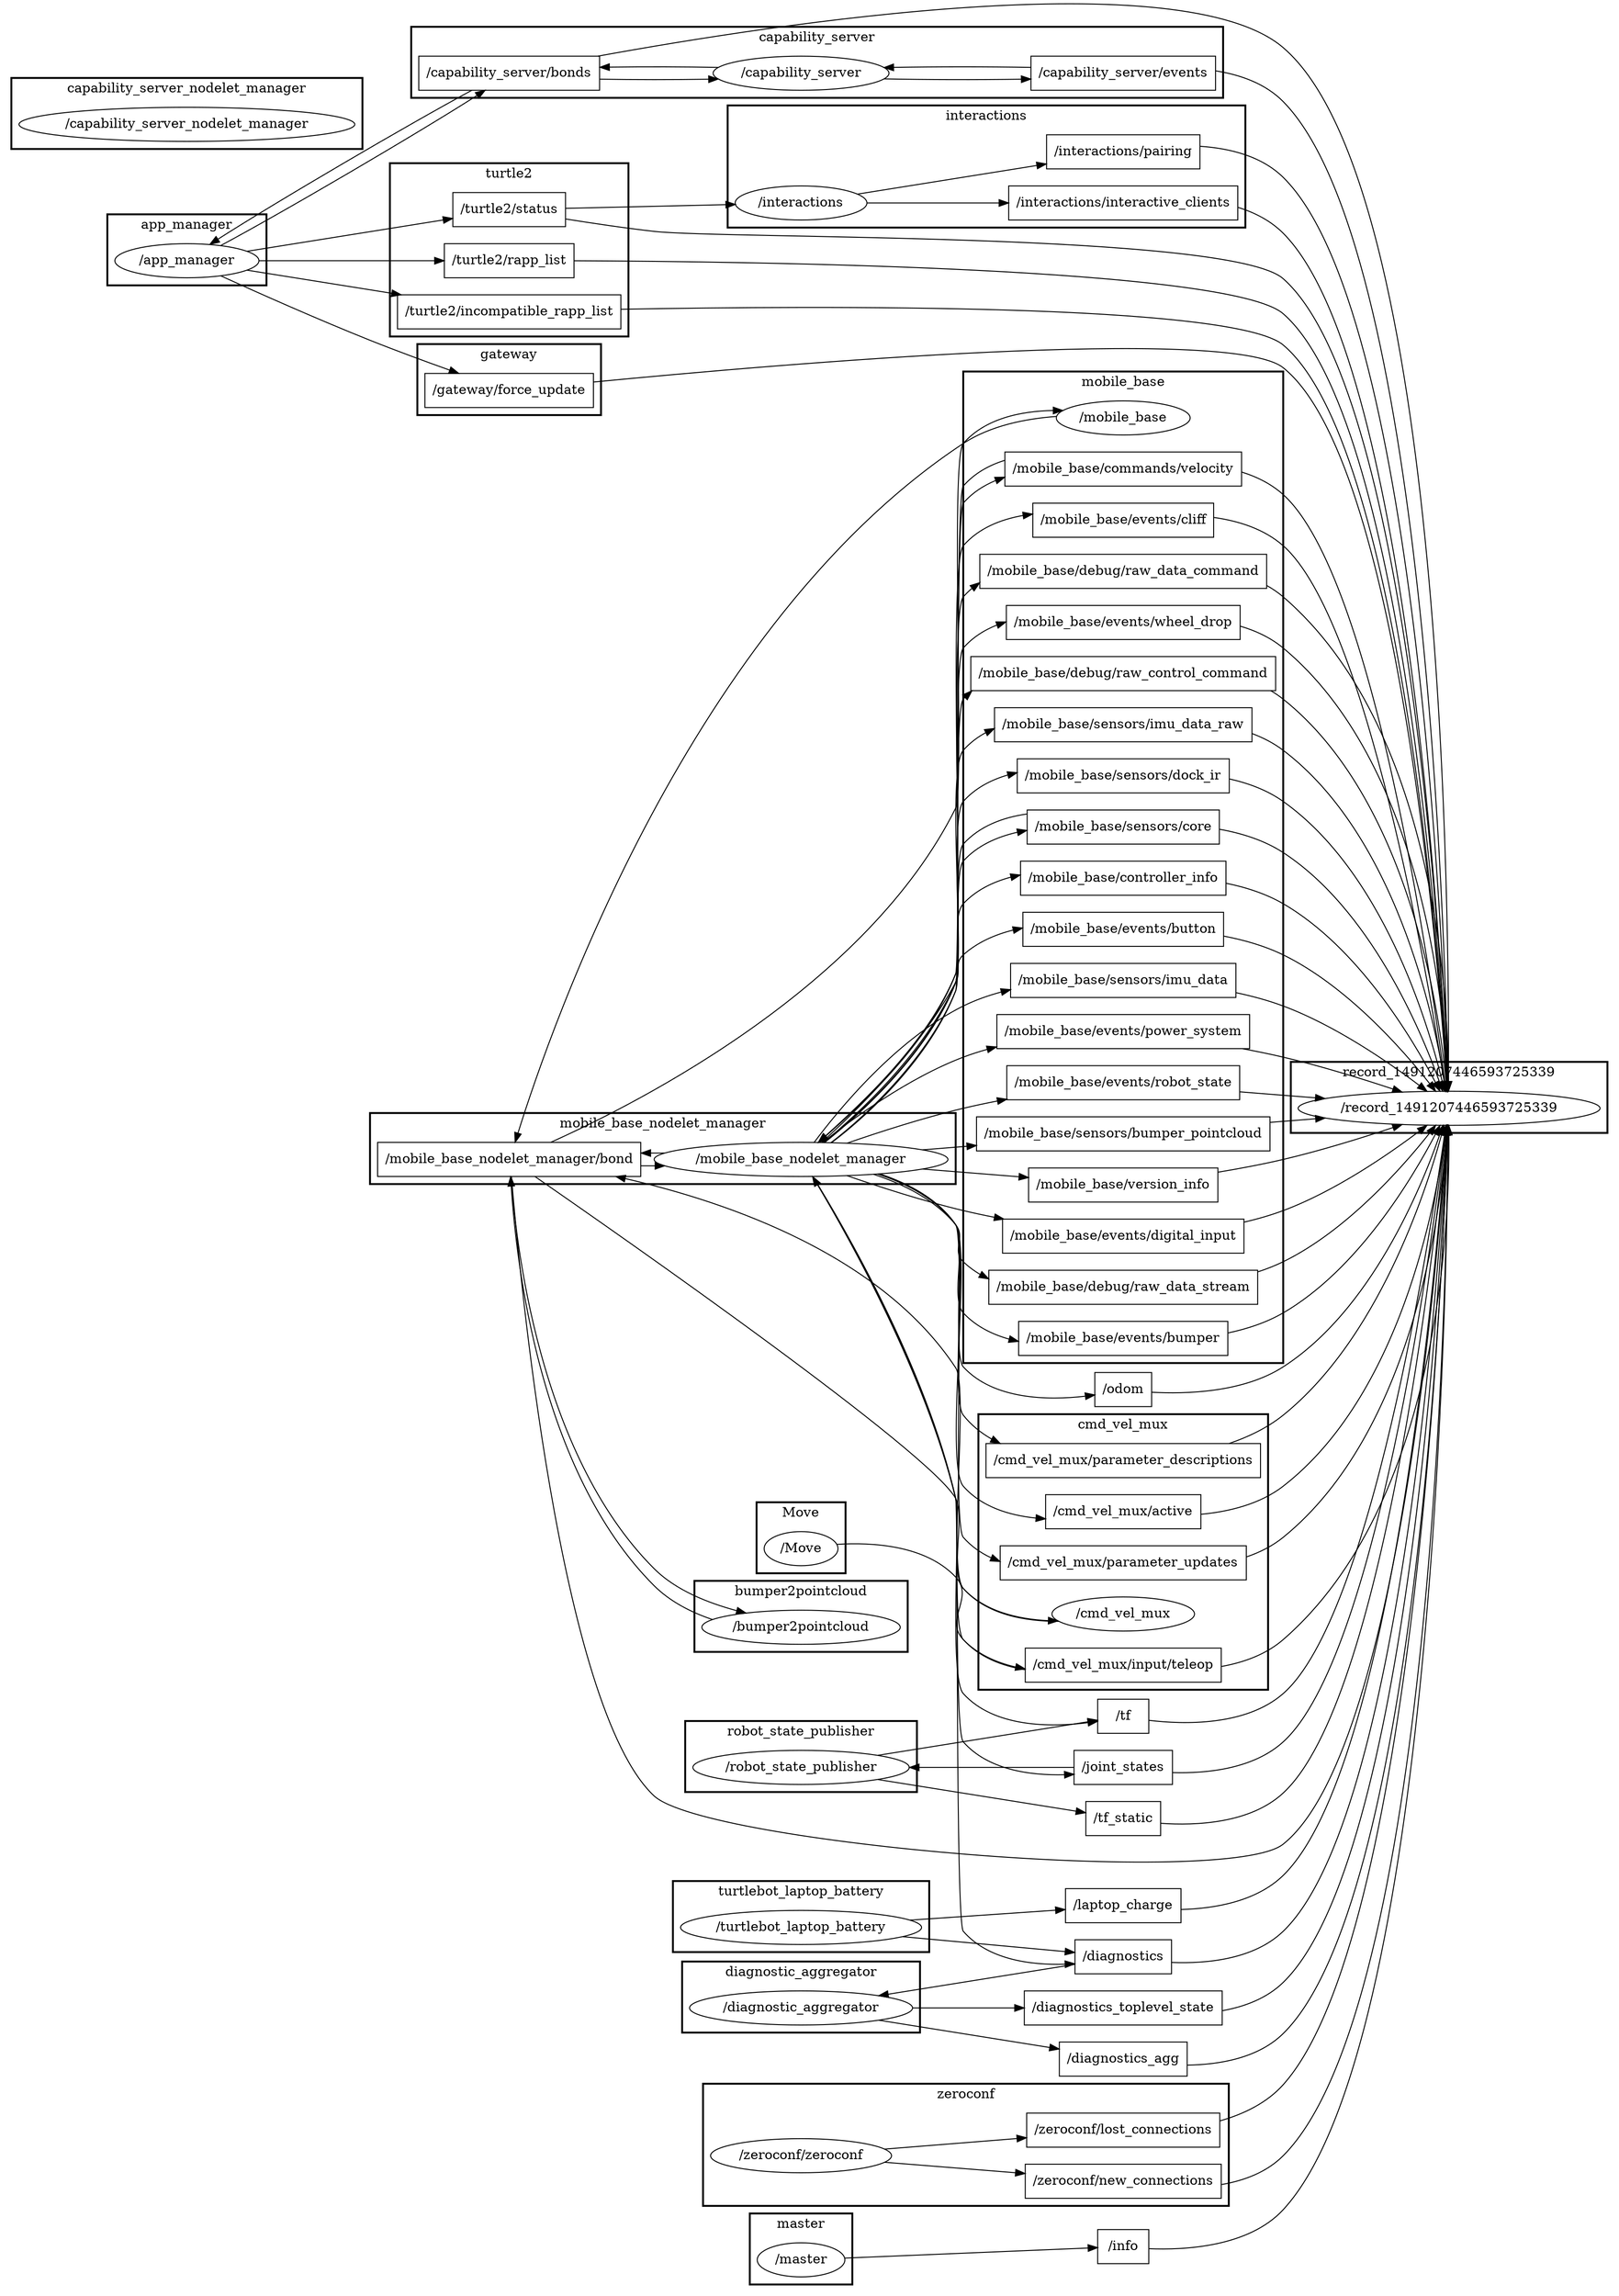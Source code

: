 digraph graphname {
	graph [bb="0,0,1372,2448.7",
		compound=True,
		rank=same,
		rankdir=LR,
		ranksep=0.2
	];
	node [label="\N"];
	subgraph cluster_mobile_base {
		graph [bb="818,873,1092,1920",
			compound=True,
			label=mobile_base,
			lheight=0.21,
			lp="955,1908.5",
			lwidth=0.97,
			rank=same,
			rankdir=LR,
			ranksep=0.2,
			style=bold
		];
		t__mobile_base_controller_info		 [URL=topic_3A_mobile_base_controller_info,
			height=0.5,
			label="/mobile_base/controller_info",
			pos="955,1817",
			shape=box,
			width=2.4167];
		t__mobile_base_events_button		 [URL=topic_3A_mobile_base_events_button,
			height=0.5,
			label="/mobile_base/events/button",
			pos="955,1763",
			shape=box,
			width=2.3056];
		t__mobile_base_sensors_imu_data		 [URL=topic_3A_mobile_base_sensors_imu_data,
			height=0.5,
			label="/mobile_base/sensors/imu_data",
			pos="955,1709",
			shape=box,
			width=2.6111];
		t__mobile_base_events_power_system		 [URL=topic_3A_mobile_base_events_power_system,
			height=0.5,
			label="/mobile_base/events/power_system",
			pos="955,1655",
			shape=box,
			width=2.9167];
		t__mobile_base_events_robot_state		 [URL=topic_3A_mobile_base_events_robot_state,
			height=0.5,
			label="/mobile_base/events/robot_state",
			pos="955,1601",
			shape=box,
			width=2.6528];
		t__mobile_base_sensors_bumper_pointcloud		 [URL=topic_3A_mobile_base_sensors_bumper_pointcloud,
			height=0.5,
			label="/mobile_base/sensors/bumper_pointcloud",
			pos="955,1547",
			shape=box,
			width=3.375];
		t__mobile_base_version_info		 [URL=topic_3A_mobile_base_version_info,
			height=0.5,
			label="/mobile_base/version_info",
			pos="955,1493",
			shape=box,
			width=2.2361];
		t__mobile_base_events_digital_input		 [URL=topic_3A_mobile_base_events_digital_input,
			height=0.5,
			label="/mobile_base/events/digital_input",
			pos="955,1439",
			shape=box,
			width=2.7778];
		t__mobile_base_debug_raw_data_stream		 [URL=topic_3A_mobile_base_debug_raw_data_stream,
			height=0.5,
			label="/mobile_base/debug/raw_data_stream",
			pos="955,1385",
			shape=box,
			width=3.0972];
		t__mobile_base_events_bumper		 [URL=topic_3A_mobile_base_events_bumper,
			height=0.5,
			label="/mobile_base/events/bumper",
			pos="955,1331",
			shape=box,
			width=2.4028];
		t__mobile_base_commands_velocity		 [URL=topic_3A_mobile_base_commands_velocity,
			height=0.5,
			label="/mobile_base/commands/velocity",
			pos="955,1277",
			shape=box,
			width=2.7778];
		t__mobile_base_events_cliff		 [URL=topic_3A_mobile_base_events_cliff,
			height=0.5,
			label="/mobile_base/events/cliff",
			pos="955,1223",
			shape=box,
			width=2.1389];
		t__mobile_base_debug_raw_data_command		 [URL=topic_3A_mobile_base_debug_raw_data_command,
			height=0.5,
			label="/mobile_base/debug/raw_data_command",
			pos="955,1169",
			shape=box,
			width=3.3472];
		t__mobile_base_events_wheel_drop		 [URL=topic_3A_mobile_base_events_wheel_drop,
			height=0.5,
			label="/mobile_base/events/wheel_drop",
			pos="955,1115",
			shape=box,
			width=2.7083];
		t__mobile_base_debug_raw_control_command		 [URL=topic_3A_mobile_base_debug_raw_control_command,
			height=0.5,
			label="/mobile_base/debug/raw_control_command",
			pos="955,1061",
			shape=box,
			width=3.5694];
		t__mobile_base_sensors_imu_data_raw		 [URL=topic_3A_mobile_base_sensors_imu_data_raw,
			height=0.5,
			label="/mobile_base/sensors/imu_data_raw",
			pos="955,1007",
			shape=box,
			width=2.9861];
		t__mobile_base_sensors_dock_ir		 [URL=topic_3A_mobile_base_sensors_dock_ir,
			height=0.5,
			label="/mobile_base/sensors/dock_ir",
			pos="955,953",
			shape=box,
			width=2.4722];
		t__mobile_base_sensors_core		 [URL=topic_3A_mobile_base_sensors_core,
			height=0.5,
			label="/mobile_base/sensors/core",
			pos="955,899",
			shape=box,
			width=2.2222];
		n__mobile_base		 [URL=_mobile_base,
			height=0.5,
			label="/mobile_base",
			pos="955,1871",
			shape=ellipse,
			width=1.6068];
	}
	subgraph cluster_interactions {
		graph [bb="616,2028,1056,2157",
			compound=True,
			label=interactions,
			lheight=0.21,
			lp="836,2145.5",
			lwidth=0.89,
			rank=same,
			rankdir=LR,
			ranksep=0.2,
			style=bold
		];
		t__interactions_interactive_clients		 [URL=topic_3A_interactions_interactive_clients,
			height=0.5,
			label="/interactions/interactive_clients",
			pos="955,2054",
			shape=box,
			width=2.5833];
		t__interactions_pairing		 [URL=topic_3A_interactions_pairing,
			height=0.5,
			label="/interactions/pairing",
			pos="955,2108",
			shape=box,
			width=1.7361];
		n__interactions		 [URL=_interactions,
			height=0.5,
			label="/interactions",
			pos="678,2107",
			shape=ellipse,
			width=1.4985];
		n__interactions -> t__interactions_interactive_clients		 [penwidth=1,
			pos="e,861.85,2071.8 725.03,2098.1 759.57,2091.5 808.21,2082.1 851.77,2073.7"];
		n__interactions -> t__interactions_pairing		 [penwidth=1,
			pos="e,892.5,2107.8 732.02,2107.2 774.77,2107.3 835.31,2107.6 882.37,2107.7"];
	}
	subgraph cluster_turtle2 {
		graph [bb="328,2081,530,2264",
			compound=True,
			label=turtle2,
			lheight=0.21,
			lp="429,2252.5",
			lwidth=0.50,
			rank=same,
			rankdir=LR,
			ranksep=0.2,
			style=bold
		];
		t__turtle2_incompatible_rapp_list		 [URL=topic_3A_turtle2_incompatible_rapp_list,
			height=0.5,
			label="/turtle2/incompatible_rapp_list",
			pos="429,2161",
			shape=box,
			width=2.5694];
		t__turtle2_status		 [URL=topic_3A_turtle2_status,
			height=0.5,
			label="/turtle2/status",
			pos="429,2107",
			shape=box,
			width=1.25];
		t__turtle2_rapp_list		 [URL=topic_3A_turtle2_rapp_list,
			height=0.5,
			label="/turtle2/rapp_list",
			pos="429,2215",
			shape=box,
			width=1.4861];
	}
	subgraph cluster_capability_server {
		graph [bb="346,2272,1039,2347",
			compound=True,
			label=capability_server,
			lheight=0.21,
			lp="692.5,2335.5",
			lwidth=1.31,
			rank=same,
			rankdir=LR,
			ranksep=0.2,
			style=bold
		];
		t__capability_server_bonds		 [URL=topic_3A_capability_server_bonds,
			height=0.5,
			label="/capability_server/bonds",
			pos="429,2298",
			shape=box,
			width=2.0694];
		n__capability_server		 [URL=_capability_server,
			height=0.5,
			label="/capability_server",
			pos="678,2298",
			shape=ellipse,
			width=2.0401];
		t__capability_server_bonds -> n__capability_server		 [penwidth=1,
			pos="e,608.67,2291.9 503.77,2291.8 533.66,2291.1 568.21,2291.1 598.55,2291.7"];
		t__capability_server_events		 [URL=topic_3A_capability_server_events,
			height=0.5,
			label="/capability_server/events",
			pos="955,2298",
			shape=box,
			width=2.1111];
		t__capability_server_events -> n__capability_server		 [penwidth=1,
			pos="e,747.68,2303.9 878.95,2304.1 841.34,2304.9 795.82,2305 757.71,2304.2"];
		n__capability_server -> t__capability_server_bonds		 [penwidth=1,
			pos="e,503.77,2304.2 608.67,2304.1 579.39,2304.8 544.9,2304.9 514.07,2304.4"];
		n__capability_server -> t__capability_server_events		 [penwidth=1,
			pos="e,878.95,2291.9 747.68,2292.1 784.34,2291.1 829.79,2291 868.69,2291.7"];
	}
	subgraph cluster_mobile_base_nodelet_manager {
		graph [bb="310,1071,810,1146",
			compound=True,
			label=mobile_base_nodelet_manager,
			lheight=0.21,
			lp="560,1134.5",
			lwidth=2.36,
			rank=same,
			rankdir=LR,
			ranksep=0.2,
			style=bold
		];
		t__mobile_base_nodelet_manager_bond		 [URL=topic_3A_mobile_base_nodelet_manager_bond,
			height=0.5,
			label="/mobile_base_nodelet_manager/bond",
			pos="429,1097",
			shape=box,
			width=3.0694];
		n__mobile_base_nodelet_manager		 [URL=_mobile_base_nodelet_manager,
			height=0.5,
			label="/mobile_base_nodelet_manager",
			pos="678,1097",
			shape=ellipse,
			width=3.4303];
		t__mobile_base_nodelet_manager_bond -> n__mobile_base_nodelet_manager		 [penwidth=1,
			pos="e,563.45,1090.3 539.78,1090.3 544.2,1090.3 548.64,1090.3 553.09,1090.3"];
		n__mobile_base_nodelet_manager -> t__mobile_base_nodelet_manager_bond		 [penwidth=1,
			pos="e,539.78,1103.7 563.45,1103.7 559.02,1103.7 554.57,1103.8 550.12,1103.7"];
	}
	subgraph cluster_cmd_vel_mux {
		graph [bb="832,474,1078,765",
			compound=True,
			label=cmd_vel_mux,
			lheight=0.21,
			lp="955,753.5",
			lwidth=1.10,
			rank=same,
			rankdir=LR,
			ranksep=0.2,
			style=bold
		];
		t__cmd_vel_mux_input_teleop		 [URL=topic_3A_cmd_vel_mux_input_teleop,
			height=0.5,
			label="/cmd_vel_mux/input/teleop",
			pos="955,554",
			shape=box,
			width=2.3194];
		t__cmd_vel_mux_parameter_descriptions		 [URL=topic_3A_cmd_vel_mux_parameter_descriptions,
			height=0.5,
			label="/cmd_vel_mux/parameter_descriptions",
			pos="955,662",
			shape=box,
			width=3.1944];
		t__cmd_vel_mux_active		 [URL=topic_3A_cmd_vel_mux_active,
			height=0.5,
			label="/cmd_vel_mux/active",
			pos="955,608",
			shape=box,
			width=1.875];
		t__cmd_vel_mux_parameter_updates		 [URL=topic_3A_cmd_vel_mux_parameter_updates,
			height=0.5,
			label="/cmd_vel_mux/parameter_updates",
			pos="955,716",
			shape=box,
			width=2.8611];
		n__cmd_vel_mux		 [URL=_cmd_vel_mux,
			height=0.5,
			label="/cmd_vel_mux",
			pos="955,500",
			shape=ellipse,
			width=1.7873];
	}
	subgraph cluster_zeroconf {
		graph [bb="592,91,1046,220",
			compound=True,
			label=zeroconf,
			lheight=0.21,
			lp="819,208.5",
			lwidth=0.67,
			rank=same,
			rankdir=LR,
			ranksep=0.2,
			style=bold
		];
		t__zeroconf_new_connections		 [URL=topic_3A_zeroconf_new_connections,
			height=0.5,
			label="/zeroconf/new_connections",
			pos="955,117",
			shape=box,
			width=2.2917];
		t__zeroconf_lost_connections		 [URL=topic_3A_zeroconf_lost_connections,
			height=0.5,
			label="/zeroconf/lost_connections",
			pos="955,171",
			shape=box,
			width=2.25];
		n__zeroconf_zeroconf		 [URL=_zeroconf_zeroconf,
			height=0.5,
			label="/zeroconf/zeroconf",
			pos="678,144",
			shape=ellipse,
			width=2.1484];
		n__zeroconf_zeroconf -> t__zeroconf_new_connections		 [penwidth=1,
			pos="e,872.01,125.05 749.46,137.08 783.65,133.73 825.15,129.65 861.81,126.05"];
		n__zeroconf_zeroconf -> t__zeroconf_lost_connections		 [penwidth=1,
			pos="e,874,163.15 749.46,150.92 784.23,154.33 826.56,158.49 863.68,162.13"];
	}
	subgraph cluster_gateway {
		graph [bb="351,2355,507,2430",
			compound=True,
			label=gateway,
			lheight=0.21,
			lp="429,2418.5",
			lwidth=0.64,
			rank=same,
			rankdir=LR,
			ranksep=0.2,
			style=bold
		];
		t__gateway_force_update		 [URL=topic_3A_gateway_force_update,
			height=0.5,
			label="/gateway/force_update",
			pos="429,2381",
			shape=box,
			width=1.9444];
	}
	subgraph cluster_diagnostic_aggregator {
		graph [bb="579,1920,777,1995",
			compound=True,
			label=diagnostic_aggregator,
			lheight=0.21,
			lp="678,1983.5",
			lwidth=1.68,
			rank=same,
			rankdir=LR,
			ranksep=0.2,
			style=bold
		];
		n__diagnostic_aggregator		 [URL=_diagnostic_aggregator,
			height=0.5,
			label="/diagnostic_aggregator",
			pos="678,1946",
			shape=ellipse,
			width=2.5276];
	}
	subgraph cluster_robot_state_publisher {
		graph [bb="581,312,775,387",
			compound=True,
			label=robot_state_publisher,
			lheight=0.21,
			lp="678,375.5",
			lwidth=1.64,
			rank=same,
			rankdir=LR,
			ranksep=0.2,
			style=bold
		];
		n__robot_state_publisher		 [URL=_robot_state_publisher,
			height=0.5,
			label="/robot_state_publisher",
			pos="678,338",
			shape=ellipse,
			width=2.4734];
	}
	subgraph cluster_capability_server_nodelet_manager {
		graph [bb="8,2313,302,2388",
			compound=True,
			label=capability_server_nodelet_manager,
			lheight=0.21,
			lp="155,2376.5",
			lwidth=2.69,
			rank=same,
			rankdir=LR,
			ranksep=0.2,
			style=bold
		];
		n__capability_server_nodelet_manager		 [URL=_capability_server_nodelet_manager,
			height=0.5,
			label="/capability_server_nodelet_manager",
			pos="155,2339",
			shape=ellipse,
			width=3.8635];
	}
	subgraph cluster_bumper2pointcloud {
		graph [bb="587,767,769,842",
			compound=True,
			label=bumper2pointcloud,
			lheight=0.21,
			lp="678,830.5",
			lwidth=1.49,
			rank=same,
			rankdir=LR,
			ranksep=0.2,
			style=bold
		];
		n__bumper2pointcloud		 [URL=_bumper2pointcloud,
			height=0.5,
			label="/bumper2pointcloud",
			pos="678,793",
			shape=ellipse,
			width=2.2929];
	}
	subgraph cluster_record_1491207446593725339 {
		graph [bb="1100,1224,1364,1299",
			compound=True,
			label=record_1491207446593725339,
			lheight=0.21,
			lp="1232,1287.5",
			lwidth=2.36,
			rank=same,
			rankdir=LR,
			ranksep=0.2,
			style=bold
		];
		n__record_1491207446593725339		 [URL=_record_1491207446593725339,
			height=0.5,
			label="/record_1491207446593725339",
			pos="1232,1250",
			shape=ellipse,
			width=3.4303];
	}
	subgraph cluster_master {
		graph [bb="633,8,723,83",
			compound=True,
			label=master,
			lheight=0.21,
			lp="678,71.5",
			lwidth=0.51,
			rank=same,
			rankdir=LR,
			ranksep=0.2,
			style=bold
		];
		n__master		 [URL=_master,
			height=0.5,
			label="/master",
			pos="678,34",
			shape=ellipse,
			width=1.0291];
	}
	subgraph cluster_turtlebot_laptop_battery {
		graph [bb="572,539,784,614",
			compound=True,
			label=turtlebot_laptop_battery,
			lheight=0.21,
			lp="678,602.5",
			lwidth=1.82,
			rank=same,
			rankdir=LR,
			ranksep=0.2,
			style=bold
		];
		n__turtlebot_laptop_battery		 [URL=_turtlebot_laptop_battery,
			height=0.5,
			label="/turtlebot_laptop_battery",
			pos="678,565",
			shape=ellipse,
			width=2.7261];
	}
	subgraph cluster_Move {
		graph [bb="635,850,721,925",
			compound=True,
			label=Move,
			lheight=0.21,
			lp="678,913.5",
			lwidth=0.46,
			rank=same,
			rankdir=LR,
			ranksep=0.2,
			style=bold
		];
		n__Move		 [URL=_Move,
			height=0.5,
			label="/Move",
			pos="678,876",
			shape=ellipse,
			width=0.95686];
	}
	subgraph cluster_app_manager {
		graph [bb="86,2189,224,2264",
			compound=True,
			label=app_manager,
			lheight=0.21,
			lp="155,2252.5",
			lwidth=1.03,
			rank=same,
			rankdir=LR,
			ranksep=0.2,
			style=bold
		];
		n__app_manager		 [URL=_app_manager,
			height=0.5,
			label="/app_manager",
			pos="155,2215",
			shape=ellipse,
			width=1.6971];
	}
	t__mobile_base_controller_info -> n__record_1491207446593725339	 [penwidth=1,
		pos="e,1228.9,1268.3 1042,1814.7 1060.4,1810.4 1078.4,1802.9 1092,1790 1168.4,1717.7 1215.3,1379 1227.7,1278.3"];
	t__mobile_base_events_button -> n__record_1491207446593725339	 [penwidth=1,
		pos="e,1228.4,1268 1038.2,1761.2 1057.8,1757.1 1077.3,1749.5 1092,1736 1161.5,1672 1212.4,1372.1 1226.8,1278.2"];
	t__mobile_base_sensors_imu_data -> n__record_1491207446593725339	 [penwidth=1,
		pos="e,1231.2,1268.2 1049.2,1704.1 1064.9,1699.7 1080,1692.7 1092,1682 1214.2,1573.1 1229.6,1356.4 1231.1,1278.6"];
	t__mobile_base_events_power_system -> n__record_1491207446593725339	 [penwidth=1,
		pos="e,1230.3,1268 1060,1646.1 1071.7,1641.8 1082.7,1636 1092,1628 1200.7,1535.1 1224.4,1349.3 1229.6,1278.4"];
	t__mobile_base_events_robot_state -> n__record_1491207446593725339	 [penwidth=1,
		pos="e,1229,1268.2 1050.5,1594.6 1065.5,1590.2 1080,1583.7 1092,1574 1187.3,1496.8 1218.6,1341.9 1227.7,1278.3"];
	t__mobile_base_sensors_bumper_pointcloud -> n__record_1491207446593725339	 [penwidth=1,
		pos="e,1227.3,1268.3 1076.6,1529.6 1082,1526.8 1087.2,1523.6 1092,1520 1174.1,1458.2 1211.8,1333.9 1225.1,1278.2"];
	t__mobile_base_version_info -> n__record_1491207446593725339	 [penwidth=1,
		pos="e,1225,1268 1035.8,1488.1 1055.4,1484 1075.5,1477.2 1092,1466 1161.4,1418.8 1203.9,1324.3 1221.5,1277.5"];
	t__mobile_base_events_digital_input -> n__record_1491207446593725339	 [penwidth=1,
		pos="e,1221.1,1268 1055.1,1427.5 1068,1423.6 1080.7,1418.6 1092,1412 1148.9,1378.7 1193.9,1313.5 1216,1276.7"];
	t__mobile_base_debug_raw_data_stream -> n__record_1491207446593725339	 [penwidth=1,
		pos="e,1213.5,1268.1 1066.5,1367.6 1075.3,1364.9 1083.9,1361.7 1092,1358 1136.8,1337.6 1180.2,1300.1 1206.3,1275.1"];
	t__mobile_base_events_bumper -> n__record_1491207446593725339	 [penwidth=1,
		pos="e,1192.4,1267.1 1041.8,1316.3 1058.6,1312.8 1075.9,1308.7 1092,1304 1122.9,1295 1156.5,1282 1183,1271"];
	t__mobile_base_commands_velocity -> n__mobile_base_nodelet_manager	 [penwidth=1,
		pos="e,686.94,1115.1 854.74,1274 841.91,1270.3 829.32,1265.4 818,1259 760.26,1226.3 713.44,1161.1 691.87,1123.9"];
	t__mobile_base_commands_velocity -> n__record_1491207446593725339	 [penwidth=1,
		pos="e,1129.1,1260 1055.3,1267.3 1076,1265.2 1098,1263.1 1119.1,1261"];
	t__mobile_base_events_cliff -> n__record_1491207446593725339	 [penwidth=1,
		pos="e,1129.1,1240 1032.2,1230.5 1059,1233.1 1089.7,1236.1 1118.9,1239"];
	t__mobile_base_debug_raw_data_command -> n__record_1491207446593725339	 [penwidth=1,
		pos="e,1192.4,1232.9 1057.1,1187 1068.9,1189.7 1080.8,1192.7 1092,1196 1122.9,1205 1156.5,1218 1183,1229"];
	t__mobile_base_events_wheel_drop -> n__record_1491207446593725339	 [penwidth=1,
		pos="e,1213.5,1231.9 1052.5,1128.3 1066.1,1131.9 1079.6,1136.4 1092,1142 1136.8,1162.4 1180.2,1199.9 1206.3,1224.9"];
	t__mobile_base_debug_raw_control_command -> n__record_1491207446593725339	 [penwidth=1,
		pos="e,1221.1,1232 1073.6,1079 1080,1081.6 1086.2,1084.6 1092,1088 1148.9,1121.3 1193.9,1186.5 1216,1223.3"];
	t__mobile_base_sensors_imu_data_raw -> n__record_1491207446593725339	 [penwidth=1,
		pos="e,1225,1232 1062.6,1019.4 1073,1023.1 1083,1027.9 1092,1034 1161.4,1081.2 1203.9,1175.7 1221.5,1222.5"];
	t__mobile_base_sensors_dock_ir -> n__record_1491207446593725339	 [penwidth=1,
		pos="e,1227.3,1231.7 1044.3,958.63 1061.3,962.87 1078.2,969.57 1092,980 1174.1,1041.8 1211.8,1166.1 1225.1,1221.8"];
	t__mobile_base_sensors_core -> n__mobile_base_nodelet_manager	 [penwidth=1,
		pos="e,753.67,1082.6 874.75,906.51 853.47,910.65 832.39,918.8 818,935 802.76,952.17 822.67,1018.9 810,1038 798.51,1055.4 781.13,1068.5 762.75,1078.2"];
	t__mobile_base_sensors_core -> n__record_1491207446593725339	 [penwidth=1,
		pos="e,1229,1231.8 1035.3,901.74 1055.5,905.73 1076,913.05 1092,926 1187.3,1003.2 1218.6,1158.1 1227.7,1221.7"];
	n__mobile_base -> t__mobile_base_nodelet_manager_bond	 [penwidth=1,
		pos="e,433.39,1115 896.89,1870.6 870.66,1867.9 840.48,1860.8 818,1844 559.82,1651.4 458.6,1236.7 435.44,1125.1"];
	t__interactions_interactive_clients -> n__record_1491207446593725339	 [penwidth=1,
		pos="e,1230.4,1268.2 1048,2051.1 1064.5,2046.6 1080.1,2039.1 1092,2027 1199.5,1917.5 1225.3,1404.8 1230.1,1278.3"];
	t__interactions_pairing -> n__record_1491207446593725339	 [penwidth=1,
		pos="e,1230.7,1268 1017.8,2110.4 1044.1,2108.1 1073,2100.6 1092,2081 1206.7,1962.8 1227.2,1409.6 1230.4,1278.1"];
	t__turtle2_incompatible_rapp_list -> n__record_1491207446593725339	 [penwidth=1,
		pos="e,1231.4,1268.3 500.4,2179 517.8,2182.7 536.48,2186.1 554,2188 672.85,2201 1001.5,2267.1 1092,2189 1233.7,2066.8 1233.4,1422.5 1231.5,1278.6"];
	t__turtle2_status -> n__interactions	 [penwidth=1,
		pos="e,623.77,2107 474.16,2107 512.95,2107 569.87,2107 613.54,2107"];
	t__turtle2_status -> n__record_1491207446593725339	 [penwidth=1,
		pos="e,1231.3,1268.2 474.18,2109.4 495.91,2112.5 521.38,2119.3 540,2134 550.62,2142.4 542.45,2154 554,2161 605.08,2192.1 1046.7,2200 1092,2161 1229.5,2042.9 1232.5,1420 1231.4,1278.6"];
	t__turtle2_rapp_list -> n__record_1491207446593725339	 [penwidth=1,
		pos="e,1229.8,1268 482.58,2224.1 622.94,2247 1001.9,2300.1 1092,2222 1165.7,2158.1 1218.8,1430.7 1229.1,1278"];
	t__diagnostics_toplevel_state	 [URL=topic_3A_diagnostics_toplevel_state,
		height=0.5,
		label="/diagnostics_toplevel_state",
		pos="955,2000",
		shape=box,
		width=2.2639];
	t__diagnostics_toplevel_state -> n__record_1491207446593725339	 [penwidth=1,
		pos="e,1230.2,1268.3 1036.6,1999.6 1057,1995.6 1077.3,1987.8 1092,1973 1192.3,1872.1 1223.3,1400.2 1229.6,1278.6"];
	t__capability_server_bonds -> n__record_1491207446593725339	 [penwidth=1,
		pos="e,1230.1,1268.2 500.39,2316.1 517.79,2319.8 536.48,2323.1 554,2325 672.87,2337.8 1002.2,2403.9 1092,2325 1173.3,2253.5 1220.8,1441.3 1229.5,1278.4"];
	t__capability_server_bonds -> n__app_manager	 [penwidth=1,
		pos="e,182.22,2231.2 354.41,2289.1 339.64,2285.5 324.28,2281.3 310,2277 269.05,2264.8 222.77,2248.5 191.73,2235.4"];
	t__capability_server_events -> n__record_1491207446593725339	 [penwidth=1,
		pos="e,1231.2,1268.2 1031,2295.7 1053.6,2291.2 1076.5,2282.2 1092,2265 1227.9,2114.5 1232,1426.7 1231.3,1278.3"];
	t__tf_static	 [URL=topic_3A_tf_static,
		height=0.5,
		label="/tf_static",
		pos="955,284",
		shape=box,
		width=0.88889];
	t__tf_static -> n__record_1491207446593725339	 [penwidth=1,
		pos="e,1231,1232 987.24,280.8 1018.4,279.49 1065.3,282.93 1092,311 1221,446.51 1230.5,1080.5 1231,1222"];
	t__mobile_base_nodelet_manager_bond -> n__mobile_base	 [penwidth=1,
		pos="e,898.48,1875.1 457.59,1115.1 531.63,1165.5 734.21,1316.1 810,1501 817.23,1518.6 805.73,1829.4 818,1844 835.03,1864.3 862.5,1872.1 888.31,1874.4"];
	t__mobile_base_nodelet_manager_bond -> n__cmd_vel_mux	 [penwidth=1,
		pos="e,906.49,488.08 431.21,1078.7 437.47,990.46 469.15,609.49 554,535 649.24,451.39 810.94,468.88 896.67,486.05"];
	t__mobile_base_nodelet_manager_bond -> n__bumper2pointcloud	 [penwidth=1,
		pos="e,640.08,809.01 435.56,1078.9 448.38,1034.6 484.38,921.09 554,855 575.21,834.86 605.28,821.72 630.38,812.49"];
	t__mobile_base_nodelet_manager_bond -> n__record_1491207446593725339	 [penwidth=1,
		pos="e,1229.9,1232 430.14,1078.8 431.33,971.73 442.87,423.08 554,308 595.71,264.81 1046.7,217.59 1092,257 1167.3,322.47 1219.2,1067 1229.2,1221.9"];
	n__mobile_base_nodelet_manager -> t__mobile_base_controller_info	 [penwidth=1,
		pos="e,867.75,1817.4 694.41,1114.9 723.67,1150.3 786.47,1232.9 810,1315 813.63,1327.7 809.54,1779.9 818,1790 828.35,1802.4 842.61,1810.1 858.03,1814.8"];
	n__mobile_base_nodelet_manager -> t__mobile_base_events_button	 [penwidth=1,
		pos="e,871.67,1764.2 694.39,1115 723.63,1150.4 786.38,1232.9 810,1315 816.47,1337.5 802.99,1718.1 818,1736 829.17,1749.3 844.88,1757.3 861.68,1761.9"];
	n__mobile_base_nodelet_manager -> t__mobile_base_sensors_imu_data	 [penwidth=1,
		pos="e,860.8,1707.6 694.37,1115 723.57,1150.4 786.27,1232.9 810,1315 815.66,1334.6 804.89,1666.4 818,1682 826.76,1692.4 838.28,1699.6 850.93,1704.4"];
	n__mobile_base_nodelet_manager -> t__mobile_base_events_power_system	 [penwidth=1,
		pos="e,849.91,1649.9 694.34,1115 723.49,1150.4 786.12,1233 810,1315 814.86,1331.7 806.79,1614.7 818,1628 824.33,1635.5 832.1,1641.3 840.69,1645.8"];
	n__mobile_base_nodelet_manager -> t__mobile_base_events_robot_state	 [penwidth=1,
		pos="e,859.15,1599 694.3,1115 723.39,1150.4 785.9,1233 810,1315 814.06,1328.8 808.69,1563 818,1574 826.49,1584 837.55,1591 849.69,1595.8"];
	n__mobile_base_nodelet_manager -> t__mobile_base_sensors_bumper_pointcloud	 [penwidth=1,
		pos="e,833.24,1533.3 694.24,1115 723.23,1150.5 785.56,1233.1 810,1315 816.52,1336.8 803.19,1502.7 818,1520 820.23,1522.6 822.63,1525 825.18,1527.2"];
	n__mobile_base_nodelet_manager -> t__mobile_base_version_info	 [penwidth=1,
		pos="e,874.15,1494.3 694.14,1115 722.95,1150.6 784.99,1233.3 810,1315 814.92,1331.1 807,1453.3 818,1466 829.9,1479.7 846.62,1487.7 864.27,1492.1"];
	n__mobile_base_nodelet_manager -> t__mobile_base_events_digital_input	 [penwidth=1,
		pos="e,854.84,1435.1 693.93,1115.1 722.36,1150.7 783.8,1233.7 810,1315 816.63,1335.6 803.6,1395.9 818,1412 825.62,1420.5 835.11,1426.8 845.5,1431.4"];
	n__mobile_base_nodelet_manager -> t__mobile_base_debug_raw_data_stream	 [penwidth=1,
		pos="e,843.33,1375.3 692.98,1115.1 720.06,1151 779.62,1234.9 810,1315 816.89,1333.2 804.34,1344.2 818,1358 822.89,1362.9 828.4,1367.1 834.35,1370.6"];
	n__mobile_base_nodelet_manager -> t__mobile_base_events_bumper	 [penwidth=1,
		pos="e,868.36,1324.5 685.58,1115.2 701.42,1156.2 745.77,1255.9 818,1304 830.13,1312.1 844.12,1317.8 858.42,1321.9"];
	n__mobile_base_nodelet_manager -> t__mobile_base_commands_velocity	 [penwidth=1,
		pos="e,865.1,1259 693.43,1114.9 715.64,1146.1 761.61,1209.1 818,1241 829.44,1247.5 842.18,1252.4 855.15,1256.3"];
	n__mobile_base_nodelet_manager -> t__mobile_base_events_cliff	 [penwidth=1,
		pos="e,877.82,1213.7 698.52,1115.1 724.01,1137.6 770.94,1175.7 818,1196 833.61,1202.7 850.96,1207.8 867.9,1211.6"];
	n__mobile_base_nodelet_manager -> t__mobile_base_debug_raw_data_command	 [penwidth=1,
		pos="e,856,1151 725.88,1113.7 752.64,1122.8 786.95,1133.9 818,1142 827.08,1144.4 836.54,1146.6 846.07,1148.8"];
	n__mobile_base_nodelet_manager -> t__mobile_base_events_wheel_drop	 [penwidth=1,
		pos="e,857.24,1108.7 790.85,1104.3 809.42,1105.5 828.64,1106.8 847.08,1108"];
	n__mobile_base_nodelet_manager -> t__mobile_base_debug_raw_control_command	 [penwidth=1,
		pos="e,826.09,1077.7 770.57,1085 785.18,1083.1 800.58,1081.1 815.98,1079.1"];
	n__mobile_base_nodelet_manager -> t__mobile_base_sensors_imu_data_raw	 [penwidth=1,
		pos="e,850.15,1025 711.57,1079.7 739.22,1065.6 780.29,1046.1 818,1034 825.25,1031.7 832.79,1029.5 840.43,1027.5"];
	n__mobile_base_nodelet_manager -> t__mobile_base_sensors_dock_ir	 [penwidth=1,
		pos="e,865.7,954.76 735.03,1081 761.8,1070.5 791.89,1054 810,1029 822.95,1011.1 802.67,995.87 818,980 828.33,969.31 841.59,962.21 855.76,957.58"];
	n__mobile_base_nodelet_manager -> t__mobile_base_sensors_core	 [penwidth=1,
		pos="e,874.75,889.29 719.65,1080 749.92,1068.8 789.42,1051.1 810,1020 822.67,1000.9 802.76,934.17 818,917 830.14,903.33 847.04,895.4 864.82,891.23"];
	n__mobile_base_nodelet_manager -> t__cmd_vel_mux_parameter_descriptions	 [penwidth=1,
		pos="e,839.84,671.66 738.55,1081.3 765.16,1071 794.06,1054.5 810,1029 820,1013 805.84,703.46 818,689 821.92,684.34 826.39,680.33 831.27,676.9"];
	n__mobile_base_nodelet_manager -> t__cmd_vel_mux_active	 [penwidth=1,
		pos="e,887.29,604.63 738.58,1081.3 765.2,1071 794.1,1054.6 810,1029 821.56,1010.4 803.94,651.78 818,635 832.55,617.64 854.77,609.4 877.07,605.91"];
	n__mobile_base_nodelet_manager -> t__cmd_vel_mux_parameter_updates	 [penwidth=1,
		pos="e,856.56,734.02 738.47,1081.2 765.07,1070.9 793.98,1054.5 810,1029 825.67,1004.1 800.63,787.79 818,764 825.77,753.37 836.08,745.08 847.57,738.61"];
	t__joint_states	 [URL=topic_3A_joint_states,
		height=0.5,
		label="/joint_states",
		pos="955,446",
		shape=box,
		width=1.1389];
	n__mobile_base_nodelet_manager -> t__joint_states	 [penwidth=1,
		pos="e,913.79,440.79 699.63,1079.1 730.5,1050.9 787.5,992.64 810,929 818.5,904.95 801.44,489.39 818,470 838.54,445.94 874.04,440.31 903.61,440.5"];
	t__tf	 [URL=topic_3A_tf,
		height=0.5,
		label="/tf",
		pos="955,338",
		shape=box,
		width=0.75];
	n__mobile_base_nodelet_manager -> t__tf	 [penwidth=1,
		pos="e,927.97,334.51 699.66,1079.2 730.56,1050.9 787.6,992.67 810,929 815.2,914.22 807.97,377.04 818,365 841.74,336.5 886.17,332.53 917.78,333.88"];
	t__odom	 [URL=topic_3A_odom,
		height=0.5,
		label="/odom",
		pos="955,791",
		shape=box,
		width=0.75];
	n__mobile_base_nodelet_manager -> t__odom	 [penwidth=1,
		pos="e,927.81,787.6 738.39,1081.2 764.96,1070.8 793.88,1054.4 810,1029 822.56,1009.2 802.77,835.85 818,818 842,789.87 886.18,785.78 917.67,787"];
	t__diagnostics	 [URL=topic_3A_diagnostics,
		height=0.5,
		label="/diagnostics",
		pos="955,845",
		shape=box,
		width=1.125];
	n__mobile_base_nodelet_manager -> t__diagnostics	 [penwidth=1,
		pos="e,914.34,840 737.91,1081.2 764.55,1070.9 793.66,1054.4 810,1029 819.62,1014 806.22,882.35 818,869 839,845.2 874.65,839.6 904.19,839.74"];
	t__cmd_vel_mux_input_teleop -> n__mobile_base_nodelet_manager	 [penwidth=1,
		pos="e,738.61,1081.3 871.3,552.89 850.98,556.86 831.28,565.12 818,581 802.03,600.1 823.12,1007.8 810,1029 796,1051.6 771.83,1067 748.04,1077.4"];
	t__cmd_vel_mux_input_teleop -> n__record_1491207446593725339	 [penwidth=1,
		pos="e,1229.9,1231.8 1038.6,554.98 1058.3,559.06 1077.7,566.85 1092,581 1185.3,673.43 1221.2,1106.2 1229.2,1221.6"];
	t__cmd_vel_mux_parameter_descriptions -> n__record_1491207446593725339	 [penwidth=1,
		pos="e,1229.1,1231.9 1070.2,673.97 1078.1,677.92 1085.6,682.85 1092,689 1171.2,764.6 1216.4,1119.1 1228,1222"];
	t__cmd_vel_mux_active -> n__record_1491207446593725339	 [penwidth=1,
		pos="e,1229.5,1231.8 1022.5,606.61 1047.3,609.51 1073.7,617.2 1092,635 1178.1,718.9 1218.8,1111.8 1228.6,1221.5"];
	t__cmd_vel_mux_parameter_updates -> n__record_1491207446593725339	 [penwidth=1,
		pos="e,1231.4,1231.7 1045.9,734.11 1063,741.07 1079.5,750.69 1092,764 1218.3,898.25 1230.9,1139.4 1231.4,1221.6"];
	n__cmd_vel_mux -> t__mobile_base_nodelet_manager_bond	 [penwidth=1,
		pos="e,490.58,1079 891.86,496.24 865.03,498.18 835.78,505.78 818,527 803.65,544.12 822.38,910.4 810,929 773.93,983.19 599.83,1044.5 500.27,1075.9"];
	t__joint_states -> n__robot_state_publisher	 [penwidth=1,
		pos="e,703.35,355.58 913.76,441.57 886.16,437.69 849.07,430.76 818,419 779.34,404.37 738.93,379.59 711.71,361.28"];
	t__joint_states -> n__record_1491207446593725339	 [penwidth=1,
		pos="e,1230.5,1231.7 996.03,441.79 1026.5,440.94 1067.2,445.27 1092,470 1201,578.83 1225.7,1094.3 1230.1,1221.5"];
	t__tf -> n__record_1491207446593725339	 [penwidth=1,
		pos="e,1230.9,1231.9 982.13,335.1 1013,333.27 1063.7,335.49 1092,365 1213.8,491.82 1228.9,1085.1 1230.7,1221.8"];
	t__odom -> n__record_1491207446593725339	 [penwidth=1,
		pos="e,1231.2,1231.8 982.19,788.85 1012.4,787.86 1061.7,791.02 1092,818 1214.2,926.89 1229.6,1143.6 1231.1,1221.4"];
	t__zeroconf_new_connections -> n__record_1491207446593725339	 [penwidth=1,
		pos="e,1230,1231.9 1037.6,116.87 1057.9,120.83 1077.9,128.85 1092,144 1168,225.59 1219.8,1056.6 1229.4,1221.6"];
	t__zeroconf_lost_connections -> n__record_1491207446593725339	 [penwidth=1,
		pos="e,1231,1231.8 1036.3,186.61 1057.4,194.47 1078,206.28 1092,224 1218.8,385.04 1230,1073.3 1230.9,1221.7"];
	t__diagnostics -> n__diagnostic_aggregator	 [penwidth=1,
		pos="e,682.91,1927.9 914.19,839.87 883.02,838.32 841.19,842.14 818,869 807.79,880.82 811.49,1134.5 810,1150 780.86,1453.3 706.64,1816 685.01,1918.1"];
	t__diagnostics -> n__record_1491207446593725339	 [penwidth=1,
		pos="e,1230.4,1231.7 995.51,842.02 1025.3,841.93 1065.4,846.66 1092,869 1202.6,961.74 1225.2,1150.2 1229.8,1221.7"];
	t__diagnostics_agg	 [URL=topic_3A_diagnostics_agg,
		height=0.5,
		label="/diagnostics_agg",
		pos="955,1946",
		shape=box,
		width=1.4861];
	t__diagnostics_agg -> n__record_1491207446593725339	 [penwidth=1,
		pos="e,1230,1268.1 1008.8,1950.9 1037,1950.5 1070.2,1944.8 1092,1924 1187.6,1832.4 1221.8,1394.4 1229.3,1278.3"];
	t__laptop_charge	 [URL=topic_3A_laptop_charge,
		height=0.5,
		label="/laptop_charge",
		pos="955,392",
		shape=box,
		width=1.3472];
	t__laptop_charge -> n__record_1491207446593725339	 [penwidth=1,
		pos="e,1230.7,1232 1003.6,388.77 1033.1,389.49 1069.5,395.76 1092,419 1206.7,537.2 1227.2,1090.4 1230.4,1221.9"];
	t__gateway_force_update -> n__record_1491207446593725339	 [penwidth=1,
		pos="e,1230.1,1268.1 484.54,2399 610.1,2436.7 921.84,2508 1092,2351 1173.6,2275.7 1220.9,1443.7 1229.6,1278.5"];
	t__info	 [URL=topic_3A_info,
		height=0.5,
		label="/info",
		pos="955,49",
		shape=box,
		width=0.75];
	t__info -> n__record_1491207446593725339	 [penwidth=1,
		pos="e,1230,1231.9 982,48.259 1013.2,48.909 1064.7,55.171 1092,87 1168.5,176.23 1220.2,1052.7 1229.5,1221.8"];
	n__diagnostic_aggregator -> t__diagnostics_toplevel_state	 [penwidth=1,
		pos="e,873.5,1984.2 743.13,1958.6 778.97,1965.6 824.23,1974.5 863.62,1982.3"];
	n__diagnostic_aggregator -> t__diagnostics_agg	 [penwidth=1,
		pos="e,901.1,1946 769.05,1946 808.82,1946 854.64,1946 890.72,1946"];
	n__robot_state_publisher -> t__tf_static	 [penwidth=1,
		pos="e,922.77,290.13 742.44,325.54 794.82,315.26 867.66,300.95 912.76,292.1"];
	n__robot_state_publisher -> t__tf	 [penwidth=1,
		pos="e,927.8,338 767.15,338 818.12,338 879.54,338 917.68,338"];
	n__bumper2pointcloud -> t__mobile_base_nodelet_manager_bond	 [penwidth=1,
		pos="e,433.33,1078.7 610.3,803.3 590.43,810.93 569.77,822.03 554,837 484.58,902.9 448.59,1015.9 435.67,1068.7"];
	n__master -> t__info	 [penwidth=1,
		pos="e,927.9,47.577 714.95,35.961 767.53,38.829 864.86,44.138 917.66,47.018"];
	n__turtlebot_laptop_battery -> t__diagnostics	 [penwidth=1,
		pos="e,914.28,848.44 694.84,582.85 723.14,615.82 782.01,689.64 810,763 818.81,786.08 800.99,800.09 818,818 839.8,840.95 875.09,847.45 904.25,848.34"];
	n__turtlebot_laptop_battery -> t__laptop_charge	 [penwidth=1,
		pos="e,906.25,394.36 690.67,546.78 711.9,515.27 760.05,450.88 818,419 841.73,405.95 870.86,399.15 896.07,395.64"];
	n__Move -> t__cmd_vel_mux_input_teleop	 [penwidth=1,
		pos="e,871.43,553 712.19,878.71 742.74,879.17 786.74,874.3 810,846 828.7,823.24 798.97,603.48 818,581 829.18,567.79 844.81,559.87 861.5,555.31"];
	n__app_manager -> t__turtle2_incompatible_rapp_list	 [penwidth=1,
		pos="e,337.09,2179 206.21,2205 240.1,2198.3 286.01,2189.2 327.26,2181"];
	n__app_manager -> t__turtle2_status	 [penwidth=1,
		pos="e,383.78,2114.3 181.74,2198.8 211.57,2180.6 262.69,2151.5 310,2134 330.32,2126.5 353.4,2120.6 373.74,2116.3"];
	n__app_manager -> t__turtle2_rapp_list	 [penwidth=1,
		pos="e,375.15,2215 216.37,2215 260.51,2215 320.23,2215 364.98,2215"];
	n__app_manager -> t__capability_server_bonds	 [penwidth=1,
		pos="e,385.17,2280 205.25,2225.3 235.32,2234.9 274.64,2248.4 310,2259 331.23,2265.3 354.87,2271.5 375.37,2277.2"];
	n__app_manager -> t__gateway_force_update	 [penwidth=1,
		pos="e,358.71,2376.7 193.72,2229.1 227.55,2243.8 275.78,2270.1 302,2309 312.63,2324.8 296.98,2337.2 310,2351 320.46,2362.1 334.4,2369.3 349.03,2374"];
}
